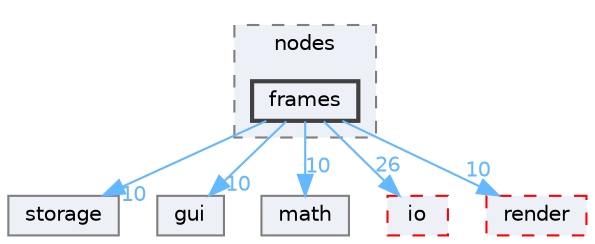 digraph "src/classes/nodes/frames"
{
 // LATEX_PDF_SIZE
  bgcolor="transparent";
  edge [fontname=Helvetica,fontsize=10,labelfontname=Helvetica,labelfontsize=10];
  node [fontname=Helvetica,fontsize=10,shape=box,height=0.2,width=0.4];
  compound=true
  subgraph clusterdir_27d2482428742dd719ba843f58f9643f {
    graph [ bgcolor="#edf0f7", pencolor="grey50", label="nodes", fontname=Helvetica,fontsize=10 style="filled,dashed", URL="dir_27d2482428742dd719ba843f58f9643f.html",tooltip=""]
  dir_508da4921e4ed46ab32b10b9bd4fb5a1 [label="frames", fillcolor="#edf0f7", color="grey25", style="filled,bold", URL="dir_508da4921e4ed46ab32b10b9bd4fb5a1.html",tooltip=""];
  }
  dir_452baf35e1d7639c9f2a5ece4ec85855 [label="storage", fillcolor="#edf0f7", color="grey50", style="filled", URL="dir_452baf35e1d7639c9f2a5ece4ec85855.html",tooltip=""];
  dir_99d0482cf009f9d97a0877749b817f19 [label="gui", fillcolor="#edf0f7", color="grey50", style="filled", URL="dir_99d0482cf009f9d97a0877749b817f19.html",tooltip=""];
  dir_ae9a93452e2a84339148a16bcf2eb561 [label="math", fillcolor="#edf0f7", color="grey50", style="filled", URL="dir_ae9a93452e2a84339148a16bcf2eb561.html",tooltip=""];
  dir_c184e51c84f2c3f0345bbc8a0d75d3e1 [label="io", fillcolor="#edf0f7", color="red", style="filled,dashed", URL="dir_c184e51c84f2c3f0345bbc8a0d75d3e1.html",tooltip=""];
  dir_e488ee1cea97fb16abdb5ccc78d2123b [label="render", fillcolor="#edf0f7", color="red", style="filled,dashed", URL="dir_e488ee1cea97fb16abdb5ccc78d2123b.html",tooltip=""];
  dir_508da4921e4ed46ab32b10b9bd4fb5a1->dir_452baf35e1d7639c9f2a5ece4ec85855 [headlabel="10", labeldistance=1.5 headhref="dir_000005_000022.html" href="dir_000005_000022.html" color="steelblue1" fontcolor="steelblue1"];
  dir_508da4921e4ed46ab32b10b9bd4fb5a1->dir_99d0482cf009f9d97a0877749b817f19 [headlabel="10", labeldistance=1.5 headhref="dir_000005_000007.html" href="dir_000005_000007.html" color="steelblue1" fontcolor="steelblue1"];
  dir_508da4921e4ed46ab32b10b9bd4fb5a1->dir_ae9a93452e2a84339148a16bcf2eb561 [headlabel="10", labeldistance=1.5 headhref="dir_000005_000011.html" href="dir_000005_000011.html" color="steelblue1" fontcolor="steelblue1"];
  dir_508da4921e4ed46ab32b10b9bd4fb5a1->dir_c184e51c84f2c3f0345bbc8a0d75d3e1 [headlabel="26", labeldistance=1.5 headhref="dir_000005_000008.html" href="dir_000005_000008.html" color="steelblue1" fontcolor="steelblue1"];
  dir_508da4921e4ed46ab32b10b9bd4fb5a1->dir_e488ee1cea97fb16abdb5ccc78d2123b [headlabel="10", labeldistance=1.5 headhref="dir_000005_000017.html" href="dir_000005_000017.html" color="steelblue1" fontcolor="steelblue1"];
}

